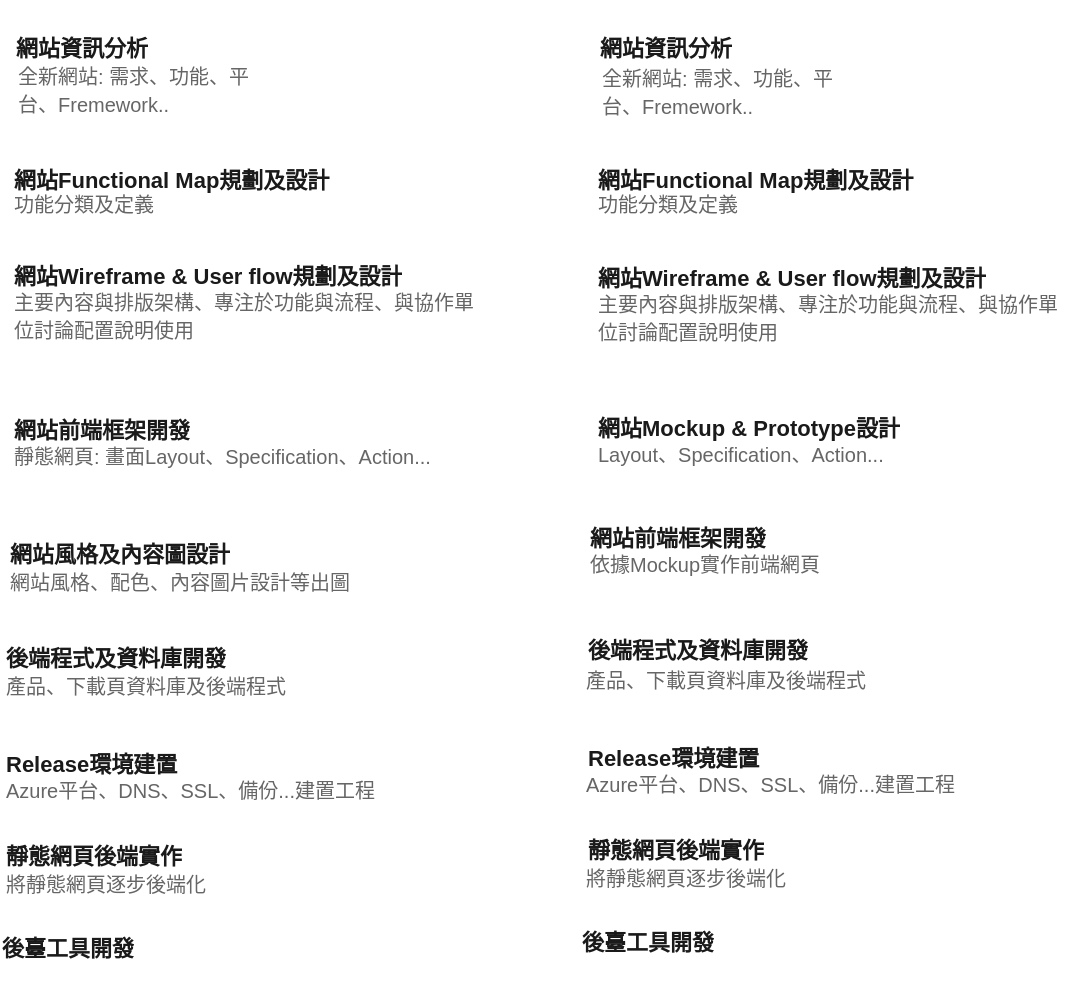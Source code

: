 <mxfile version="24.2.7" type="github">
  <diagram name="第 1 页" id="HCIyUdrNJA2hayCkqiw1">
    <mxGraphModel dx="6090" dy="760" grid="0" gridSize="10" guides="1" tooltips="1" connect="1" arrows="1" fold="1" page="0" pageScale="1" pageWidth="827" pageHeight="1169" math="0" shadow="0">
      <root>
        <mxCell id="0" />
        <mxCell id="1" parent="0" />
        <mxCell id="vg9e9PBJI-c-S1dAH_wk-1" value="&lt;h1 style=&quot;margin-top: 0px;&quot;&gt;&lt;font style=&quot;font-size: 11px;&quot;&gt;網站資訊分析&lt;/font&gt;&lt;/h1&gt;&lt;p style=&quot;font-size: 10px;&quot;&gt;&lt;br&gt;&lt;/p&gt;" style="text;html=1;whiteSpace=wrap;overflow=hidden;rounded=0;labelBackgroundColor=none;fontColor=#1A1A1A;spacing=0;" vertex="1" parent="1">
          <mxGeometry x="-4945.5" y="-143.5" width="167" height="80" as="geometry" />
        </mxCell>
        <mxCell id="vg9e9PBJI-c-S1dAH_wk-2" value="&lt;font color=&quot;#666666&quot;&gt;&lt;font style=&quot;forced-color-adjust: none; font-family: Helvetica; font-size: 10px; font-style: normal; font-variant-ligatures: normal; font-variant-caps: normal; font-weight: 400; letter-spacing: normal; orphans: 2; text-align: left; text-indent: 0px; text-transform: none; widows: 2; word-spacing: 0px; -webkit-text-stroke-width: 0px; white-space: normal; background-color: rgb(255, 255, 255); text-decoration-thickness: initial; text-decoration-style: initial; text-decoration-color: initial;&quot;&gt;全新網站:&amp;nbsp;&lt;/font&gt;&lt;span style=&quot;font-family: Helvetica; font-size: 10px; font-style: normal; font-variant-ligatures: normal; font-variant-caps: normal; font-weight: 400; letter-spacing: normal; orphans: 2; text-align: left; text-indent: 0px; text-transform: none; widows: 2; word-spacing: 0px; -webkit-text-stroke-width: 0px; white-space: normal; background-color: rgb(255, 255, 255); text-decoration-thickness: initial; text-decoration-style: initial; text-decoration-color: initial; float: none; display: inline !important;&quot;&gt;需求、功能、平台、Fremework..&lt;/span&gt;&lt;/font&gt;" style="text;whiteSpace=wrap;html=1;fontColor=#1A1A1A;" vertex="1" parent="1">
          <mxGeometry x="-4946.5" y="-120" width="136" height="42.5" as="geometry" />
        </mxCell>
        <mxCell id="vg9e9PBJI-c-S1dAH_wk-3" value="&lt;h1 style=&quot;margin-top: 0px;&quot;&gt;&lt;span style=&quot;font-size: 11px;&quot;&gt;網站風格及內容圖設計&lt;/span&gt;&lt;/h1&gt;" style="text;html=1;whiteSpace=wrap;overflow=hidden;rounded=0;labelBackgroundColor=none;fontColor=#1A1A1A;spacing=0;" vertex="1" parent="1">
          <mxGeometry x="-4948" y="110" width="167" height="34.5" as="geometry" />
        </mxCell>
        <mxCell id="vg9e9PBJI-c-S1dAH_wk-4" value="&lt;h1 style=&quot;margin-top: 0px;&quot;&gt;&lt;font style=&quot;font-size: 11px;&quot;&gt;網站前端框架開發&lt;/font&gt;&lt;/h1&gt;" style="text;html=1;whiteSpace=wrap;overflow=hidden;rounded=0;labelBackgroundColor=none;fontColor=#1A1A1A;spacing=0;" vertex="1" parent="1">
          <mxGeometry x="-4946.5" y="48" width="167" height="34.5" as="geometry" />
        </mxCell>
        <mxCell id="vg9e9PBJI-c-S1dAH_wk-5" value="&lt;h1 style=&quot;margin-top: 0px;&quot;&gt;&lt;font style=&quot;font-size: 11px;&quot;&gt;網站Wireframe &amp;amp; User flow規劃及設計&lt;/font&gt;&lt;/h1&gt;" style="text;html=1;whiteSpace=wrap;overflow=hidden;rounded=0;labelBackgroundColor=none;fontColor=#1A1A1A;spacing=0;" vertex="1" parent="1">
          <mxGeometry x="-4946.5" y="-29" width="208.5" height="34.5" as="geometry" />
        </mxCell>
        <mxCell id="vg9e9PBJI-c-S1dAH_wk-6" value="&lt;h1 style=&quot;margin-top: 0px;&quot;&gt;&lt;font style=&quot;font-size: 11px;&quot;&gt;網站Functional Map規劃及設計&lt;/font&gt;&lt;/h1&gt;" style="text;html=1;whiteSpace=wrap;overflow=hidden;rounded=0;labelBackgroundColor=none;fontColor=#1A1A1A;spacing=0;" vertex="1" parent="1">
          <mxGeometry x="-4946.5" y="-77.5" width="167" height="34.5" as="geometry" />
        </mxCell>
        <mxCell id="vg9e9PBJI-c-S1dAH_wk-7" value="&lt;h1 style=&quot;margin-top: 0px;&quot;&gt;&lt;font style=&quot;font-size: 11px;&quot;&gt;網站Mockup &amp;amp; Prototype設計&lt;/font&gt;&lt;/h1&gt;" style="text;html=1;whiteSpace=wrap;overflow=hidden;rounded=0;labelBackgroundColor=none;fontColor=#1A1A1A;spacing=0;" vertex="1" parent="1">
          <mxGeometry x="-4654.25" y="46.5" width="208.5" height="34.5" as="geometry" />
        </mxCell>
        <mxCell id="vg9e9PBJI-c-S1dAH_wk-8" value="&lt;h1 style=&quot;margin-top: 0px;&quot;&gt;&lt;span style=&quot;font-size: 11px;&quot;&gt;後端程式及資料庫開發&lt;/span&gt;&lt;/h1&gt;" style="text;html=1;whiteSpace=wrap;overflow=hidden;rounded=0;labelBackgroundColor=none;fontColor=#1A1A1A;spacing=0;" vertex="1" parent="1">
          <mxGeometry x="-4950" y="161.5" width="167" height="34.5" as="geometry" />
        </mxCell>
        <mxCell id="vg9e9PBJI-c-S1dAH_wk-9" value="&lt;h1 style=&quot;margin-top: 0px;&quot;&gt;&lt;span style=&quot;font-size: 11px;&quot;&gt;後臺工具開發&lt;/span&gt;&lt;/h1&gt;" style="text;html=1;whiteSpace=wrap;overflow=hidden;rounded=0;labelBackgroundColor=none;fontColor=#1A1A1A;spacing=0;" vertex="1" parent="1">
          <mxGeometry x="-4952.25" y="307.37" width="167" height="34.5" as="geometry" />
        </mxCell>
        <mxCell id="vg9e9PBJI-c-S1dAH_wk-10" value="&lt;h1 style=&quot;margin-top: 0px;&quot;&gt;&lt;span style=&quot;font-size: 11px;&quot;&gt;Release環境建置&lt;/span&gt;&lt;/h1&gt;" style="text;html=1;whiteSpace=wrap;overflow=hidden;rounded=0;labelBackgroundColor=none;fontColor=#1A1A1A;spacing=0;" vertex="1" parent="1">
          <mxGeometry x="-4950" y="215.25" width="167" height="34.5" as="geometry" />
        </mxCell>
        <mxCell id="vg9e9PBJI-c-S1dAH_wk-11" value="&lt;font color=&quot;#666666&quot;&gt;&lt;span style=&quot;font-family: Helvetica; font-size: 10px; font-style: normal; font-variant-ligatures: normal; font-variant-caps: normal; font-weight: 400; letter-spacing: normal; orphans: 2; text-align: left; text-indent: 0px; text-transform: none; widows: 2; word-spacing: 0px; -webkit-text-stroke-width: 0px; white-space: normal; background-color: rgb(255, 255, 255); text-decoration-thickness: initial; text-decoration-style: initial; text-decoration-color: initial; float: none; display: inline !important;&quot;&gt;功能分類及定義&lt;/span&gt;&lt;/font&gt;" style="text;whiteSpace=wrap;html=1;fontColor=#1A1A1A;" vertex="1" parent="1">
          <mxGeometry x="-4948" y="-56.25" width="136" height="42.5" as="geometry" />
        </mxCell>
        <mxCell id="vg9e9PBJI-c-S1dAH_wk-12" value="&lt;font color=&quot;#666666&quot;&gt;&lt;span style=&quot;font-size: 10px;&quot;&gt;主要內容與排版架構、專注於功能與流程、與協作單位討論配置說明使用&lt;/span&gt;&lt;/font&gt;" style="text;whiteSpace=wrap;html=1;fontColor=#1A1A1A;" vertex="1" parent="1">
          <mxGeometry x="-4948" y="-7" width="234" height="42.5" as="geometry" />
        </mxCell>
        <mxCell id="vg9e9PBJI-c-S1dAH_wk-13" value="&lt;font color=&quot;#666666&quot;&gt;&lt;span style=&quot;font-size: 10px;&quot;&gt;靜態網頁: 畫面Layout、Specification、Action...&lt;/span&gt;&lt;/font&gt;" style="text;whiteSpace=wrap;html=1;fontColor=#1A1A1A;" vertex="1" parent="1">
          <mxGeometry x="-4948" y="70" width="234" height="42.5" as="geometry" />
        </mxCell>
        <mxCell id="vg9e9PBJI-c-S1dAH_wk-14" value="&lt;font color=&quot;#666666&quot;&gt;&lt;span style=&quot;font-size: 10px;&quot;&gt;網站風格、配色、內容圖片設計等出圖&lt;/span&gt;&lt;/font&gt;" style="text;whiteSpace=wrap;html=1;fontColor=#1A1A1A;" vertex="1" parent="1">
          <mxGeometry x="-4950" y="132.75" width="234" height="42.5" as="geometry" />
        </mxCell>
        <mxCell id="vg9e9PBJI-c-S1dAH_wk-15" value="&lt;font color=&quot;#666666&quot;&gt;&lt;span style=&quot;font-size: 10px;&quot;&gt;產品、下載頁資料庫及後端程式&lt;/span&gt;&lt;/font&gt;" style="text;whiteSpace=wrap;html=1;fontColor=#1A1A1A;" vertex="1" parent="1">
          <mxGeometry x="-4952.25" y="185" width="234" height="42.5" as="geometry" />
        </mxCell>
        <mxCell id="vg9e9PBJI-c-S1dAH_wk-16" value="&lt;font color=&quot;#666666&quot;&gt;&lt;span style=&quot;font-size: 10px;&quot;&gt;Azure平台、DNS、SSL、備份...建置工程&lt;/span&gt;&lt;/font&gt;" style="text;whiteSpace=wrap;html=1;fontColor=#1A1A1A;" vertex="1" parent="1">
          <mxGeometry x="-4952.25" y="237" width="234" height="42.5" as="geometry" />
        </mxCell>
        <mxCell id="vg9e9PBJI-c-S1dAH_wk-17" value="&lt;h1 style=&quot;margin-top: 0px;&quot;&gt;&lt;span style=&quot;font-size: 11px;&quot;&gt;靜態網頁後端實作&lt;/span&gt;&lt;/h1&gt;" style="text;html=1;whiteSpace=wrap;overflow=hidden;rounded=0;labelBackgroundColor=none;fontColor=#1A1A1A;spacing=0;" vertex="1" parent="1">
          <mxGeometry x="-4950" y="260.75" width="167" height="34.5" as="geometry" />
        </mxCell>
        <mxCell id="vg9e9PBJI-c-S1dAH_wk-18" value="&lt;font color=&quot;#666666&quot;&gt;&lt;span style=&quot;font-size: 10px;&quot;&gt;將靜態網頁逐步後端化&lt;/span&gt;&lt;/font&gt;" style="text;whiteSpace=wrap;html=1;fontColor=#1A1A1A;" vertex="1" parent="1">
          <mxGeometry x="-4952.25" y="284.25" width="234" height="42.5" as="geometry" />
        </mxCell>
        <mxCell id="vg9e9PBJI-c-S1dAH_wk-19" value="&lt;h1 style=&quot;margin-top: 0px;&quot;&gt;&lt;font style=&quot;font-size: 11px;&quot;&gt;網站資訊分析&lt;/font&gt;&lt;/h1&gt;&lt;p style=&quot;font-size: 10px;&quot;&gt;&lt;br&gt;&lt;/p&gt;" style="text;html=1;whiteSpace=wrap;overflow=hidden;rounded=0;labelBackgroundColor=none;fontColor=#1A1A1A;spacing=0;" vertex="1" parent="1">
          <mxGeometry x="-4653.25" y="-143" width="167" height="80" as="geometry" />
        </mxCell>
        <mxCell id="vg9e9PBJI-c-S1dAH_wk-20" value="&lt;font color=&quot;#666666&quot;&gt;&lt;font style=&quot;forced-color-adjust: none; font-family: Helvetica; font-size: 10px; font-style: normal; font-variant-ligatures: normal; font-variant-caps: normal; font-weight: 400; letter-spacing: normal; orphans: 2; text-align: left; text-indent: 0px; text-transform: none; widows: 2; word-spacing: 0px; -webkit-text-stroke-width: 0px; white-space: normal; background-color: rgb(255, 255, 255); text-decoration-thickness: initial; text-decoration-style: initial; text-decoration-color: initial;&quot;&gt;全新網站:&amp;nbsp;&lt;/font&gt;&lt;span style=&quot;font-family: Helvetica; font-size: 10px; font-style: normal; font-variant-ligatures: normal; font-variant-caps: normal; font-weight: 400; letter-spacing: normal; orphans: 2; text-align: left; text-indent: 0px; text-transform: none; widows: 2; word-spacing: 0px; -webkit-text-stroke-width: 0px; white-space: normal; background-color: rgb(255, 255, 255); text-decoration-thickness: initial; text-decoration-style: initial; text-decoration-color: initial; float: none; display: inline !important;&quot;&gt;需求、功能、平台、Fremework..&lt;/span&gt;&lt;/font&gt;" style="text;whiteSpace=wrap;html=1;fontColor=#1A1A1A;" vertex="1" parent="1">
          <mxGeometry x="-4654.25" y="-119.5" width="136" height="42.5" as="geometry" />
        </mxCell>
        <mxCell id="vg9e9PBJI-c-S1dAH_wk-21" value="&lt;h1 style=&quot;margin-top: 0px;&quot;&gt;&lt;font style=&quot;font-size: 11px;&quot;&gt;網站前端框架開發&lt;/font&gt;&lt;/h1&gt;" style="text;html=1;whiteSpace=wrap;overflow=hidden;rounded=0;labelBackgroundColor=none;fontColor=#1A1A1A;spacing=0;" vertex="1" parent="1">
          <mxGeometry x="-4658.25" y="101.5" width="167" height="34.5" as="geometry" />
        </mxCell>
        <mxCell id="vg9e9PBJI-c-S1dAH_wk-22" value="&lt;h1 style=&quot;margin-top: 0px;&quot;&gt;&lt;font style=&quot;font-size: 11px;&quot;&gt;網站Wireframe &amp;amp; User flow規劃及設計&lt;/font&gt;&lt;/h1&gt;" style="text;html=1;whiteSpace=wrap;overflow=hidden;rounded=0;labelBackgroundColor=none;fontColor=#1A1A1A;spacing=0;" vertex="1" parent="1">
          <mxGeometry x="-4654.25" y="-28.5" width="208.5" height="34.5" as="geometry" />
        </mxCell>
        <mxCell id="vg9e9PBJI-c-S1dAH_wk-23" value="&lt;h1 style=&quot;margin-top: 0px;&quot;&gt;&lt;font style=&quot;font-size: 11px;&quot;&gt;網站Functional Map規劃及設計&lt;/font&gt;&lt;/h1&gt;" style="text;html=1;whiteSpace=wrap;overflow=hidden;rounded=0;labelBackgroundColor=none;fontColor=#1A1A1A;spacing=0;" vertex="1" parent="1">
          <mxGeometry x="-4654.25" y="-77" width="167" height="34.5" as="geometry" />
        </mxCell>
        <mxCell id="vg9e9PBJI-c-S1dAH_wk-24" value="&lt;h1 style=&quot;margin-top: 0px;&quot;&gt;&lt;span style=&quot;font-size: 11px;&quot;&gt;後端程式及資料庫開發&lt;/span&gt;&lt;/h1&gt;" style="text;html=1;whiteSpace=wrap;overflow=hidden;rounded=0;labelBackgroundColor=none;fontColor=#1A1A1A;spacing=0;" vertex="1" parent="1">
          <mxGeometry x="-4659.5" y="158.38" width="167" height="34.5" as="geometry" />
        </mxCell>
        <mxCell id="vg9e9PBJI-c-S1dAH_wk-25" value="&lt;h1 style=&quot;margin-top: 0px;&quot;&gt;&lt;span style=&quot;font-size: 11px;&quot;&gt;後臺工具開發&lt;/span&gt;&lt;/h1&gt;" style="text;html=1;whiteSpace=wrap;overflow=hidden;rounded=0;labelBackgroundColor=none;fontColor=#1A1A1A;spacing=0;" vertex="1" parent="1">
          <mxGeometry x="-4661.75" y="304.25" width="167" height="34.5" as="geometry" />
        </mxCell>
        <mxCell id="vg9e9PBJI-c-S1dAH_wk-26" value="&lt;h1 style=&quot;margin-top: 0px;&quot;&gt;&lt;span style=&quot;font-size: 11px;&quot;&gt;Release環境建置&lt;/span&gt;&lt;/h1&gt;" style="text;html=1;whiteSpace=wrap;overflow=hidden;rounded=0;labelBackgroundColor=none;fontColor=#1A1A1A;spacing=0;" vertex="1" parent="1">
          <mxGeometry x="-4659.5" y="212.13" width="167" height="34.5" as="geometry" />
        </mxCell>
        <mxCell id="vg9e9PBJI-c-S1dAH_wk-27" value="&lt;font color=&quot;#666666&quot;&gt;&lt;span style=&quot;font-family: Helvetica; font-size: 10px; font-style: normal; font-variant-ligatures: normal; font-variant-caps: normal; font-weight: 400; letter-spacing: normal; orphans: 2; text-align: left; text-indent: 0px; text-transform: none; widows: 2; word-spacing: 0px; -webkit-text-stroke-width: 0px; white-space: normal; background-color: rgb(255, 255, 255); text-decoration-thickness: initial; text-decoration-style: initial; text-decoration-color: initial; float: none; display: inline !important;&quot;&gt;功能分類及定義&lt;/span&gt;&lt;/font&gt;" style="text;whiteSpace=wrap;html=1;fontColor=#1A1A1A;" vertex="1" parent="1">
          <mxGeometry x="-4655.75" y="-55.75" width="136" height="42.5" as="geometry" />
        </mxCell>
        <mxCell id="vg9e9PBJI-c-S1dAH_wk-28" value="&lt;font color=&quot;#666666&quot;&gt;&lt;span style=&quot;font-size: 10px;&quot;&gt;主要內容與排版架構、專注於功能與流程、與協作單位討論配置說明使用&lt;/span&gt;&lt;/font&gt;" style="text;whiteSpace=wrap;html=1;fontColor=#1A1A1A;" vertex="1" parent="1">
          <mxGeometry x="-4655.75" y="-6.5" width="234" height="42.5" as="geometry" />
        </mxCell>
        <mxCell id="vg9e9PBJI-c-S1dAH_wk-29" value="&lt;font color=&quot;#666666&quot;&gt;&lt;span style=&quot;font-size: 10px;&quot;&gt;依據Mockup實作前端網頁&lt;/span&gt;&lt;/font&gt;" style="text;whiteSpace=wrap;html=1;fontColor=#1A1A1A;" vertex="1" parent="1">
          <mxGeometry x="-4659.75" y="123.5" width="234" height="42.5" as="geometry" />
        </mxCell>
        <mxCell id="vg9e9PBJI-c-S1dAH_wk-30" value="&lt;font color=&quot;#666666&quot;&gt;&lt;span style=&quot;font-size: 10px;&quot;&gt;產品、下載頁資料庫及後端程式&lt;/span&gt;&lt;/font&gt;" style="text;whiteSpace=wrap;html=1;fontColor=#1A1A1A;" vertex="1" parent="1">
          <mxGeometry x="-4661.75" y="181.88" width="234" height="42.5" as="geometry" />
        </mxCell>
        <mxCell id="vg9e9PBJI-c-S1dAH_wk-31" value="&lt;font color=&quot;#666666&quot;&gt;&lt;span style=&quot;font-size: 10px;&quot;&gt;Azure平台、DNS、SSL、備份...建置工程&lt;/span&gt;&lt;/font&gt;" style="text;whiteSpace=wrap;html=1;fontColor=#1A1A1A;" vertex="1" parent="1">
          <mxGeometry x="-4661.75" y="233.88" width="234" height="42.5" as="geometry" />
        </mxCell>
        <mxCell id="vg9e9PBJI-c-S1dAH_wk-32" value="&lt;h1 style=&quot;margin-top: 0px;&quot;&gt;&lt;span style=&quot;font-size: 11px;&quot;&gt;靜態網頁後端實作&lt;/span&gt;&lt;/h1&gt;" style="text;html=1;whiteSpace=wrap;overflow=hidden;rounded=0;labelBackgroundColor=none;fontColor=#1A1A1A;spacing=0;" vertex="1" parent="1">
          <mxGeometry x="-4659.5" y="257.63" width="167" height="34.5" as="geometry" />
        </mxCell>
        <mxCell id="vg9e9PBJI-c-S1dAH_wk-33" value="&lt;font color=&quot;#666666&quot;&gt;&lt;span style=&quot;font-size: 10px;&quot;&gt;將靜態網頁逐步後端化&lt;/span&gt;&lt;/font&gt;" style="text;whiteSpace=wrap;html=1;fontColor=#1A1A1A;" vertex="1" parent="1">
          <mxGeometry x="-4661.75" y="281.13" width="234" height="42.5" as="geometry" />
        </mxCell>
        <mxCell id="vg9e9PBJI-c-S1dAH_wk-34" value="&lt;font color=&quot;#666666&quot;&gt;&lt;span style=&quot;font-size: 10px;&quot;&gt;Layout、Specification、Action...&lt;/span&gt;&lt;/font&gt;" style="text;whiteSpace=wrap;html=1;fontColor=#1A1A1A;" vertex="1" parent="1">
          <mxGeometry x="-4655.75" y="69.25" width="234" height="42.5" as="geometry" />
        </mxCell>
      </root>
    </mxGraphModel>
  </diagram>
</mxfile>
